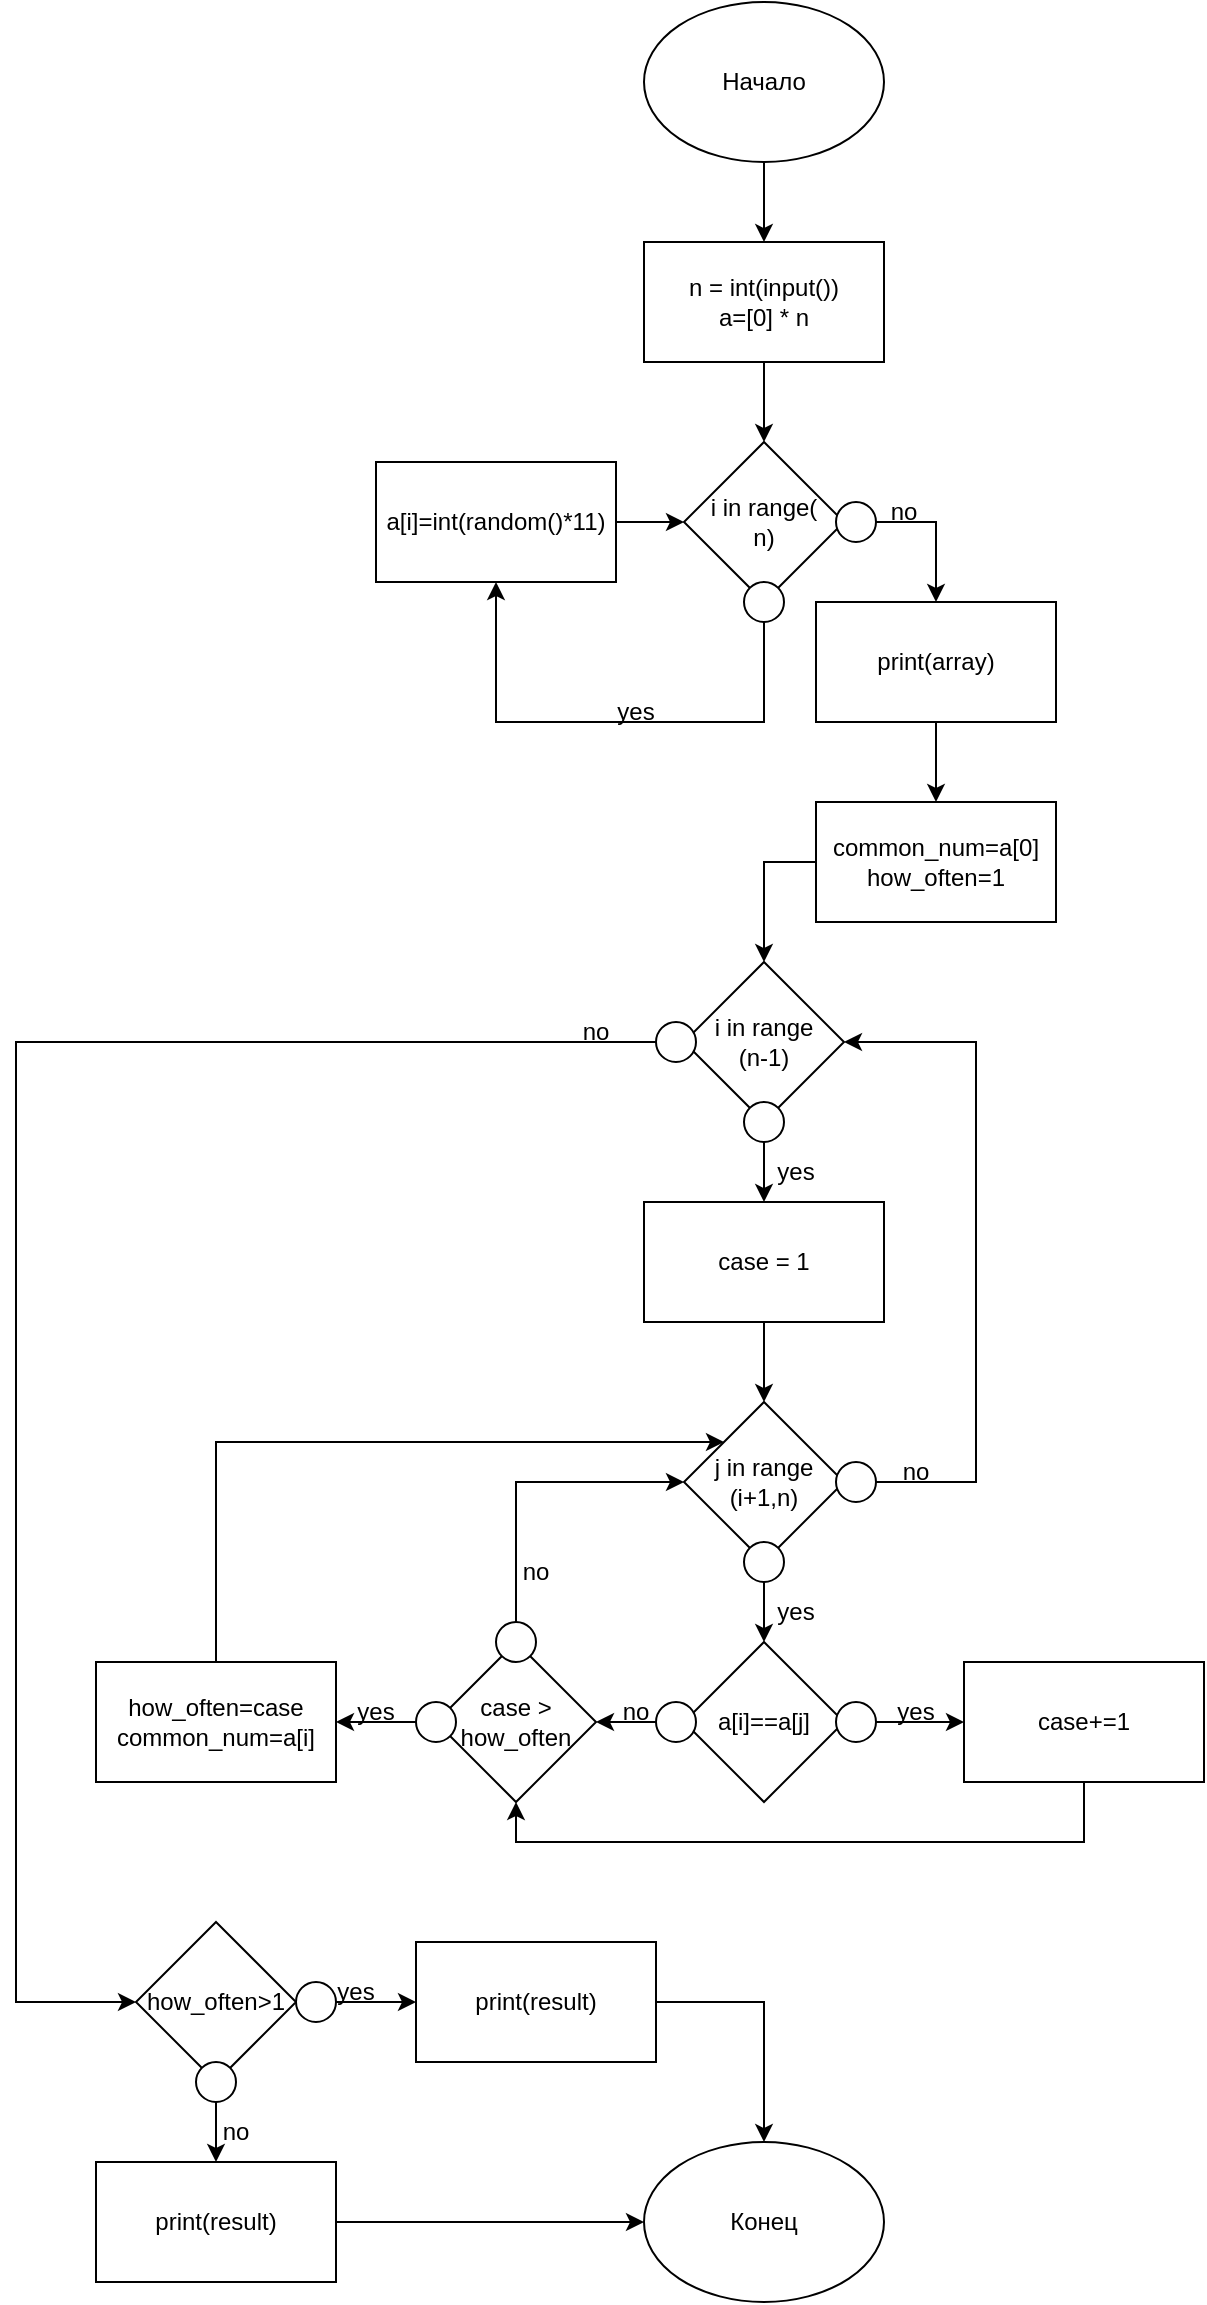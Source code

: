<mxfile version="17.5.0" type="device"><diagram id="UfDDs4giOZaXuj08kzO2" name="Page-1"><mxGraphModel dx="1422" dy="762" grid="1" gridSize="10" guides="1" tooltips="1" connect="1" arrows="1" fold="1" page="1" pageScale="1" pageWidth="827" pageHeight="1169" math="0" shadow="0"><root><mxCell id="0"/><mxCell id="1" parent="0"/><mxCell id="Un24MsjOIvZg3yu4mVlB-3" value="" style="edgeStyle=orthogonalEdgeStyle;rounded=0;orthogonalLoop=1;jettySize=auto;html=1;" edge="1" parent="1" source="Un24MsjOIvZg3yu4mVlB-1" target="Un24MsjOIvZg3yu4mVlB-2"><mxGeometry relative="1" as="geometry"/></mxCell><mxCell id="Un24MsjOIvZg3yu4mVlB-1" value="Начало" style="ellipse;whiteSpace=wrap;html=1;" vertex="1" parent="1"><mxGeometry x="354" width="120" height="80" as="geometry"/></mxCell><mxCell id="Un24MsjOIvZg3yu4mVlB-5" value="" style="edgeStyle=orthogonalEdgeStyle;rounded=0;orthogonalLoop=1;jettySize=auto;html=1;" edge="1" parent="1" source="Un24MsjOIvZg3yu4mVlB-2" target="Un24MsjOIvZg3yu4mVlB-4"><mxGeometry relative="1" as="geometry"/></mxCell><mxCell id="Un24MsjOIvZg3yu4mVlB-2" value="n = int(input())&lt;br&gt;a=[0] * n" style="rounded=0;whiteSpace=wrap;html=1;" vertex="1" parent="1"><mxGeometry x="354" y="120" width="120" height="60" as="geometry"/></mxCell><mxCell id="Un24MsjOIvZg3yu4mVlB-4" value="i in range(&lt;br&gt;n)" style="rhombus;whiteSpace=wrap;html=1;" vertex="1" parent="1"><mxGeometry x="374" y="220" width="80" height="80" as="geometry"/></mxCell><mxCell id="Un24MsjOIvZg3yu4mVlB-11" style="edgeStyle=orthogonalEdgeStyle;rounded=0;orthogonalLoop=1;jettySize=auto;html=1;entryX=0.5;entryY=1;entryDx=0;entryDy=0;exitX=0.5;exitY=1;exitDx=0;exitDy=0;" edge="1" parent="1" source="Un24MsjOIvZg3yu4mVlB-7" target="Un24MsjOIvZg3yu4mVlB-10"><mxGeometry relative="1" as="geometry"><Array as="points"><mxPoint x="414" y="360"/><mxPoint x="280" y="360"/></Array></mxGeometry></mxCell><mxCell id="Un24MsjOIvZg3yu4mVlB-7" value="" style="ellipse;whiteSpace=wrap;html=1;aspect=fixed;" vertex="1" parent="1"><mxGeometry x="404" y="290" width="20" height="20" as="geometry"/></mxCell><mxCell id="Un24MsjOIvZg3yu4mVlB-17" style="edgeStyle=orthogonalEdgeStyle;rounded=0;orthogonalLoop=1;jettySize=auto;html=1;entryX=0.5;entryY=0;entryDx=0;entryDy=0;exitX=1;exitY=0.5;exitDx=0;exitDy=0;" edge="1" parent="1" source="Un24MsjOIvZg3yu4mVlB-8" target="Un24MsjOIvZg3yu4mVlB-16"><mxGeometry relative="1" as="geometry"/></mxCell><mxCell id="Un24MsjOIvZg3yu4mVlB-8" value="" style="ellipse;whiteSpace=wrap;html=1;aspect=fixed;" vertex="1" parent="1"><mxGeometry x="450" y="250" width="20" height="20" as="geometry"/></mxCell><mxCell id="Un24MsjOIvZg3yu4mVlB-15" style="edgeStyle=orthogonalEdgeStyle;rounded=0;orthogonalLoop=1;jettySize=auto;html=1;entryX=0;entryY=0.5;entryDx=0;entryDy=0;" edge="1" parent="1" source="Un24MsjOIvZg3yu4mVlB-10" target="Un24MsjOIvZg3yu4mVlB-4"><mxGeometry relative="1" as="geometry"/></mxCell><mxCell id="Un24MsjOIvZg3yu4mVlB-10" value="a[i]=int(random()*11)" style="rounded=0;whiteSpace=wrap;html=1;" vertex="1" parent="1"><mxGeometry x="220" y="230" width="120" height="60" as="geometry"/></mxCell><mxCell id="Un24MsjOIvZg3yu4mVlB-12" value="yes" style="text;html=1;strokeColor=none;fillColor=none;align=center;verticalAlign=middle;whiteSpace=wrap;rounded=0;" vertex="1" parent="1"><mxGeometry x="320" y="340" width="60" height="30" as="geometry"/></mxCell><mxCell id="Un24MsjOIvZg3yu4mVlB-20" style="edgeStyle=orthogonalEdgeStyle;rounded=0;orthogonalLoop=1;jettySize=auto;html=1;entryX=0.5;entryY=0;entryDx=0;entryDy=0;" edge="1" parent="1" source="Un24MsjOIvZg3yu4mVlB-16" target="Un24MsjOIvZg3yu4mVlB-19"><mxGeometry relative="1" as="geometry"/></mxCell><mxCell id="Un24MsjOIvZg3yu4mVlB-16" value="print(array)" style="rounded=0;whiteSpace=wrap;html=1;" vertex="1" parent="1"><mxGeometry x="440" y="300" width="120" height="60" as="geometry"/></mxCell><mxCell id="Un24MsjOIvZg3yu4mVlB-18" value="no" style="text;html=1;strokeColor=none;fillColor=none;align=center;verticalAlign=middle;whiteSpace=wrap;rounded=0;" vertex="1" parent="1"><mxGeometry x="454" y="240" width="60" height="30" as="geometry"/></mxCell><mxCell id="Un24MsjOIvZg3yu4mVlB-22" style="edgeStyle=orthogonalEdgeStyle;rounded=0;orthogonalLoop=1;jettySize=auto;html=1;entryX=0.5;entryY=0;entryDx=0;entryDy=0;exitX=0;exitY=0.5;exitDx=0;exitDy=0;" edge="1" parent="1" source="Un24MsjOIvZg3yu4mVlB-19" target="Un24MsjOIvZg3yu4mVlB-21"><mxGeometry relative="1" as="geometry"/></mxCell><mxCell id="Un24MsjOIvZg3yu4mVlB-19" value="common_num=a[0]&lt;br&gt;how_often=1" style="rounded=0;whiteSpace=wrap;html=1;" vertex="1" parent="1"><mxGeometry x="440" y="400" width="120" height="60" as="geometry"/></mxCell><mxCell id="Un24MsjOIvZg3yu4mVlB-21" value="i in range&lt;br&gt;(n-1)" style="rhombus;whiteSpace=wrap;html=1;" vertex="1" parent="1"><mxGeometry x="374" y="480" width="80" height="80" as="geometry"/></mxCell><mxCell id="Un24MsjOIvZg3yu4mVlB-23" value="j in range&lt;br&gt;(i+1,n)" style="rhombus;whiteSpace=wrap;html=1;" vertex="1" parent="1"><mxGeometry x="374" y="700" width="80" height="80" as="geometry"/></mxCell><mxCell id="Un24MsjOIvZg3yu4mVlB-57" style="edgeStyle=orthogonalEdgeStyle;rounded=0;orthogonalLoop=1;jettySize=auto;html=1;entryX=0;entryY=0.5;entryDx=0;entryDy=0;" edge="1" parent="1" source="Un24MsjOIvZg3yu4mVlB-24" target="Un24MsjOIvZg3yu4mVlB-56"><mxGeometry relative="1" as="geometry"><Array as="points"><mxPoint x="40" y="520"/><mxPoint x="40" y="1000"/></Array></mxGeometry></mxCell><mxCell id="Un24MsjOIvZg3yu4mVlB-24" value="" style="ellipse;whiteSpace=wrap;html=1;aspect=fixed;" vertex="1" parent="1"><mxGeometry x="360" y="510" width="20" height="20" as="geometry"/></mxCell><mxCell id="Un24MsjOIvZg3yu4mVlB-28" value="" style="edgeStyle=orthogonalEdgeStyle;rounded=0;orthogonalLoop=1;jettySize=auto;html=1;" edge="1" parent="1" source="Un24MsjOIvZg3yu4mVlB-25" target="Un24MsjOIvZg3yu4mVlB-27"><mxGeometry relative="1" as="geometry"/></mxCell><mxCell id="Un24MsjOIvZg3yu4mVlB-25" value="" style="ellipse;whiteSpace=wrap;html=1;aspect=fixed;" vertex="1" parent="1"><mxGeometry x="404" y="550" width="20" height="20" as="geometry"/></mxCell><mxCell id="Un24MsjOIvZg3yu4mVlB-29" value="" style="edgeStyle=orthogonalEdgeStyle;rounded=0;orthogonalLoop=1;jettySize=auto;html=1;" edge="1" parent="1" source="Un24MsjOIvZg3yu4mVlB-27" target="Un24MsjOIvZg3yu4mVlB-23"><mxGeometry relative="1" as="geometry"/></mxCell><mxCell id="Un24MsjOIvZg3yu4mVlB-27" value="case = 1" style="rounded=0;whiteSpace=wrap;html=1;" vertex="1" parent="1"><mxGeometry x="354" y="600" width="120" height="60" as="geometry"/></mxCell><mxCell id="Un24MsjOIvZg3yu4mVlB-49" style="edgeStyle=orthogonalEdgeStyle;rounded=0;orthogonalLoop=1;jettySize=auto;html=1;entryX=1;entryY=0.5;entryDx=0;entryDy=0;" edge="1" parent="1" source="Un24MsjOIvZg3yu4mVlB-30" target="Un24MsjOIvZg3yu4mVlB-21"><mxGeometry relative="1" as="geometry"><Array as="points"><mxPoint x="520" y="740"/><mxPoint x="520" y="520"/></Array></mxGeometry></mxCell><mxCell id="Un24MsjOIvZg3yu4mVlB-30" value="" style="ellipse;whiteSpace=wrap;html=1;aspect=fixed;" vertex="1" parent="1"><mxGeometry x="450" y="730" width="20" height="20" as="geometry"/></mxCell><mxCell id="Un24MsjOIvZg3yu4mVlB-33" value="" style="edgeStyle=orthogonalEdgeStyle;rounded=0;orthogonalLoop=1;jettySize=auto;html=1;" edge="1" parent="1" source="Un24MsjOIvZg3yu4mVlB-31" target="Un24MsjOIvZg3yu4mVlB-32"><mxGeometry relative="1" as="geometry"/></mxCell><mxCell id="Un24MsjOIvZg3yu4mVlB-31" value="" style="ellipse;whiteSpace=wrap;html=1;aspect=fixed;" vertex="1" parent="1"><mxGeometry x="404" y="770" width="20" height="20" as="geometry"/></mxCell><mxCell id="Un24MsjOIvZg3yu4mVlB-32" value="a[i]==a[j]" style="rhombus;whiteSpace=wrap;html=1;" vertex="1" parent="1"><mxGeometry x="374" y="820" width="80" height="80" as="geometry"/></mxCell><mxCell id="Un24MsjOIvZg3yu4mVlB-34" value="yes" style="text;html=1;strokeColor=none;fillColor=none;align=center;verticalAlign=middle;whiteSpace=wrap;rounded=0;" vertex="1" parent="1"><mxGeometry x="400" y="570" width="60" height="30" as="geometry"/></mxCell><mxCell id="Un24MsjOIvZg3yu4mVlB-35" value="yes" style="text;html=1;strokeColor=none;fillColor=none;align=center;verticalAlign=middle;whiteSpace=wrap;rounded=0;" vertex="1" parent="1"><mxGeometry x="400" y="790" width="60" height="30" as="geometry"/></mxCell><mxCell id="Un24MsjOIvZg3yu4mVlB-51" style="edgeStyle=orthogonalEdgeStyle;rounded=0;orthogonalLoop=1;jettySize=auto;html=1;entryX=0.5;entryY=1;entryDx=0;entryDy=0;" edge="1" parent="1" source="Un24MsjOIvZg3yu4mVlB-36" target="Un24MsjOIvZg3yu4mVlB-40"><mxGeometry relative="1" as="geometry"><Array as="points"><mxPoint x="574" y="920"/><mxPoint x="290" y="920"/></Array></mxGeometry></mxCell><mxCell id="Un24MsjOIvZg3yu4mVlB-36" value="case+=1" style="rounded=0;whiteSpace=wrap;html=1;" vertex="1" parent="1"><mxGeometry x="514" y="830" width="120" height="60" as="geometry"/></mxCell><mxCell id="Un24MsjOIvZg3yu4mVlB-41" value="" style="edgeStyle=orthogonalEdgeStyle;rounded=0;orthogonalLoop=1;jettySize=auto;html=1;" edge="1" parent="1" source="Un24MsjOIvZg3yu4mVlB-38" target="Un24MsjOIvZg3yu4mVlB-40"><mxGeometry relative="1" as="geometry"/></mxCell><mxCell id="Un24MsjOIvZg3yu4mVlB-38" value="" style="ellipse;whiteSpace=wrap;html=1;aspect=fixed;" vertex="1" parent="1"><mxGeometry x="360" y="850" width="20" height="20" as="geometry"/></mxCell><mxCell id="Un24MsjOIvZg3yu4mVlB-44" value="" style="edgeStyle=orthogonalEdgeStyle;rounded=0;orthogonalLoop=1;jettySize=auto;html=1;" edge="1" parent="1" source="Un24MsjOIvZg3yu4mVlB-39" target="Un24MsjOIvZg3yu4mVlB-36"><mxGeometry relative="1" as="geometry"/></mxCell><mxCell id="Un24MsjOIvZg3yu4mVlB-39" value="" style="ellipse;whiteSpace=wrap;html=1;aspect=fixed;" vertex="1" parent="1"><mxGeometry x="450" y="850" width="20" height="20" as="geometry"/></mxCell><mxCell id="Un24MsjOIvZg3yu4mVlB-40" value="case &amp;gt;&lt;br&gt;how_often" style="rhombus;whiteSpace=wrap;html=1;" vertex="1" parent="1"><mxGeometry x="250" y="820" width="80" height="80" as="geometry"/></mxCell><mxCell id="Un24MsjOIvZg3yu4mVlB-53" value="" style="edgeStyle=orthogonalEdgeStyle;rounded=0;orthogonalLoop=1;jettySize=auto;html=1;" edge="1" parent="1" source="Un24MsjOIvZg3yu4mVlB-42" target="Un24MsjOIvZg3yu4mVlB-52"><mxGeometry relative="1" as="geometry"/></mxCell><mxCell id="Un24MsjOIvZg3yu4mVlB-42" value="" style="ellipse;whiteSpace=wrap;html=1;aspect=fixed;" vertex="1" parent="1"><mxGeometry x="240" y="850" width="20" height="20" as="geometry"/></mxCell><mxCell id="Un24MsjOIvZg3yu4mVlB-47" style="edgeStyle=orthogonalEdgeStyle;rounded=0;orthogonalLoop=1;jettySize=auto;html=1;entryX=0;entryY=0.5;entryDx=0;entryDy=0;" edge="1" parent="1" source="Un24MsjOIvZg3yu4mVlB-43" target="Un24MsjOIvZg3yu4mVlB-23"><mxGeometry relative="1" as="geometry"><mxPoint x="350" y="740" as="targetPoint"/><Array as="points"><mxPoint x="290" y="740"/></Array></mxGeometry></mxCell><mxCell id="Un24MsjOIvZg3yu4mVlB-43" value="" style="ellipse;whiteSpace=wrap;html=1;aspect=fixed;" vertex="1" parent="1"><mxGeometry x="280" y="810" width="20" height="20" as="geometry"/></mxCell><mxCell id="Un24MsjOIvZg3yu4mVlB-45" value="yes" style="text;html=1;strokeColor=none;fillColor=none;align=center;verticalAlign=middle;whiteSpace=wrap;rounded=0;" vertex="1" parent="1"><mxGeometry x="460" y="840" width="60" height="30" as="geometry"/></mxCell><mxCell id="Un24MsjOIvZg3yu4mVlB-46" value="no" style="text;html=1;strokeColor=none;fillColor=none;align=center;verticalAlign=middle;whiteSpace=wrap;rounded=0;" vertex="1" parent="1"><mxGeometry x="320" y="840" width="60" height="30" as="geometry"/></mxCell><mxCell id="Un24MsjOIvZg3yu4mVlB-48" value="no" style="text;html=1;strokeColor=none;fillColor=none;align=center;verticalAlign=middle;whiteSpace=wrap;rounded=0;" vertex="1" parent="1"><mxGeometry x="270" y="770" width="60" height="30" as="geometry"/></mxCell><mxCell id="Un24MsjOIvZg3yu4mVlB-50" value="no" style="text;html=1;strokeColor=none;fillColor=none;align=center;verticalAlign=middle;whiteSpace=wrap;rounded=0;" vertex="1" parent="1"><mxGeometry x="460" y="720" width="60" height="30" as="geometry"/></mxCell><mxCell id="Un24MsjOIvZg3yu4mVlB-55" style="edgeStyle=orthogonalEdgeStyle;rounded=0;orthogonalLoop=1;jettySize=auto;html=1;entryX=0;entryY=0;entryDx=0;entryDy=0;" edge="1" parent="1" source="Un24MsjOIvZg3yu4mVlB-52" target="Un24MsjOIvZg3yu4mVlB-23"><mxGeometry relative="1" as="geometry"><Array as="points"><mxPoint x="140" y="720"/></Array></mxGeometry></mxCell><mxCell id="Un24MsjOIvZg3yu4mVlB-52" value="how_often=case&lt;br&gt;common_num=a[i]" style="rounded=0;whiteSpace=wrap;html=1;" vertex="1" parent="1"><mxGeometry x="80" y="830" width="120" height="60" as="geometry"/></mxCell><mxCell id="Un24MsjOIvZg3yu4mVlB-54" value="yes" style="text;html=1;strokeColor=none;fillColor=none;align=center;verticalAlign=middle;whiteSpace=wrap;rounded=0;" vertex="1" parent="1"><mxGeometry x="190" y="840" width="60" height="30" as="geometry"/></mxCell><mxCell id="Un24MsjOIvZg3yu4mVlB-56" value="how_often&amp;gt;1" style="rhombus;whiteSpace=wrap;html=1;" vertex="1" parent="1"><mxGeometry x="100" y="960" width="80" height="80" as="geometry"/></mxCell><mxCell id="Un24MsjOIvZg3yu4mVlB-58" value="no" style="text;html=1;strokeColor=none;fillColor=none;align=center;verticalAlign=middle;whiteSpace=wrap;rounded=0;" vertex="1" parent="1"><mxGeometry x="300" y="500" width="60" height="30" as="geometry"/></mxCell><mxCell id="Un24MsjOIvZg3yu4mVlB-69" style="edgeStyle=orthogonalEdgeStyle;rounded=0;orthogonalLoop=1;jettySize=auto;html=1;entryX=0.5;entryY=0;entryDx=0;entryDy=0;exitX=1;exitY=0.5;exitDx=0;exitDy=0;" edge="1" parent="1" source="Un24MsjOIvZg3yu4mVlB-60" target="Un24MsjOIvZg3yu4mVlB-68"><mxGeometry relative="1" as="geometry"/></mxCell><mxCell id="Un24MsjOIvZg3yu4mVlB-60" value="print(result)" style="rounded=0;whiteSpace=wrap;html=1;" vertex="1" parent="1"><mxGeometry x="240" y="970" width="120" height="60" as="geometry"/></mxCell><mxCell id="Un24MsjOIvZg3yu4mVlB-65" value="" style="edgeStyle=orthogonalEdgeStyle;rounded=0;orthogonalLoop=1;jettySize=auto;html=1;" edge="1" parent="1" source="Un24MsjOIvZg3yu4mVlB-61" target="Un24MsjOIvZg3yu4mVlB-64"><mxGeometry relative="1" as="geometry"/></mxCell><mxCell id="Un24MsjOIvZg3yu4mVlB-61" value="" style="ellipse;whiteSpace=wrap;html=1;aspect=fixed;" vertex="1" parent="1"><mxGeometry x="130" y="1030" width="20" height="20" as="geometry"/></mxCell><mxCell id="Un24MsjOIvZg3yu4mVlB-63" value="" style="edgeStyle=orthogonalEdgeStyle;rounded=0;orthogonalLoop=1;jettySize=auto;html=1;" edge="1" parent="1" source="Un24MsjOIvZg3yu4mVlB-62" target="Un24MsjOIvZg3yu4mVlB-60"><mxGeometry relative="1" as="geometry"/></mxCell><mxCell id="Un24MsjOIvZg3yu4mVlB-62" value="" style="ellipse;whiteSpace=wrap;html=1;aspect=fixed;" vertex="1" parent="1"><mxGeometry x="180" y="990" width="20" height="20" as="geometry"/></mxCell><mxCell id="Un24MsjOIvZg3yu4mVlB-70" style="edgeStyle=orthogonalEdgeStyle;rounded=0;orthogonalLoop=1;jettySize=auto;html=1;entryX=0;entryY=0.5;entryDx=0;entryDy=0;" edge="1" parent="1" source="Un24MsjOIvZg3yu4mVlB-64" target="Un24MsjOIvZg3yu4mVlB-68"><mxGeometry relative="1" as="geometry"/></mxCell><mxCell id="Un24MsjOIvZg3yu4mVlB-64" value="print(result)" style="rounded=0;whiteSpace=wrap;html=1;" vertex="1" parent="1"><mxGeometry x="80" y="1080" width="120" height="60" as="geometry"/></mxCell><mxCell id="Un24MsjOIvZg3yu4mVlB-66" value="no" style="text;html=1;strokeColor=none;fillColor=none;align=center;verticalAlign=middle;whiteSpace=wrap;rounded=0;" vertex="1" parent="1"><mxGeometry x="120" y="1050" width="60" height="30" as="geometry"/></mxCell><mxCell id="Un24MsjOIvZg3yu4mVlB-67" value="yes" style="text;html=1;strokeColor=none;fillColor=none;align=center;verticalAlign=middle;whiteSpace=wrap;rounded=0;" vertex="1" parent="1"><mxGeometry x="180" y="980" width="60" height="30" as="geometry"/></mxCell><mxCell id="Un24MsjOIvZg3yu4mVlB-68" value="Конец" style="ellipse;whiteSpace=wrap;html=1;" vertex="1" parent="1"><mxGeometry x="354" y="1070" width="120" height="80" as="geometry"/></mxCell></root></mxGraphModel></diagram></mxfile>